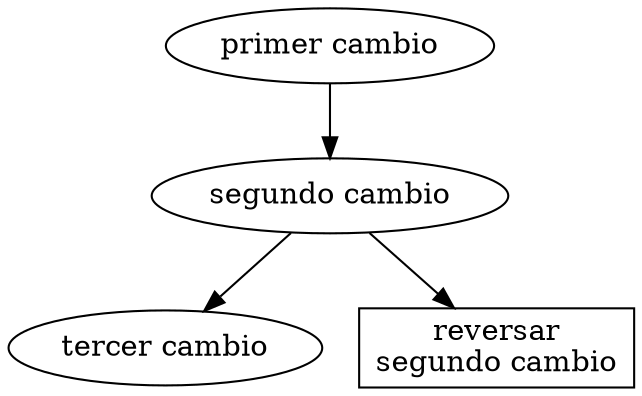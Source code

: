 digraph undo_manual {
	"primer cambio" -> "segundo cambio";
	"segundo cambio" -> "tercer cambio";
	reversar [label="reversar\nsegundo cambio", shape=box];
	"segundo cambio" -> reversar;
}
